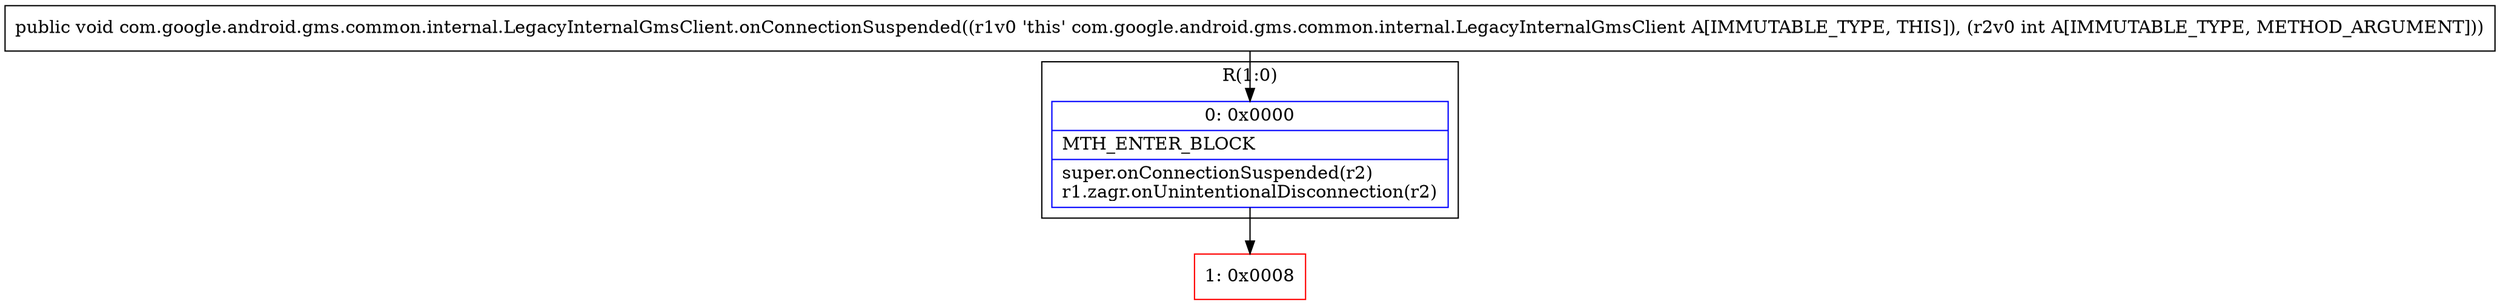 digraph "CFG forcom.google.android.gms.common.internal.LegacyInternalGmsClient.onConnectionSuspended(I)V" {
subgraph cluster_Region_165246107 {
label = "R(1:0)";
node [shape=record,color=blue];
Node_0 [shape=record,label="{0\:\ 0x0000|MTH_ENTER_BLOCK\l|super.onConnectionSuspended(r2)\lr1.zagr.onUnintentionalDisconnection(r2)\l}"];
}
Node_1 [shape=record,color=red,label="{1\:\ 0x0008}"];
MethodNode[shape=record,label="{public void com.google.android.gms.common.internal.LegacyInternalGmsClient.onConnectionSuspended((r1v0 'this' com.google.android.gms.common.internal.LegacyInternalGmsClient A[IMMUTABLE_TYPE, THIS]), (r2v0 int A[IMMUTABLE_TYPE, METHOD_ARGUMENT])) }"];
MethodNode -> Node_0;
Node_0 -> Node_1;
}

